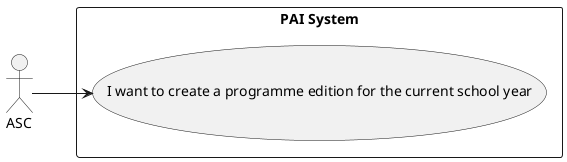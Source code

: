 @startuml

left to right direction
skinparam packageStyle rectangle

actor "ASC" as admin

rectangle "PAI System" {
    usecase "I want to create a programme edition for the current school year" as UC18
}

admin --> UC18

@enduml